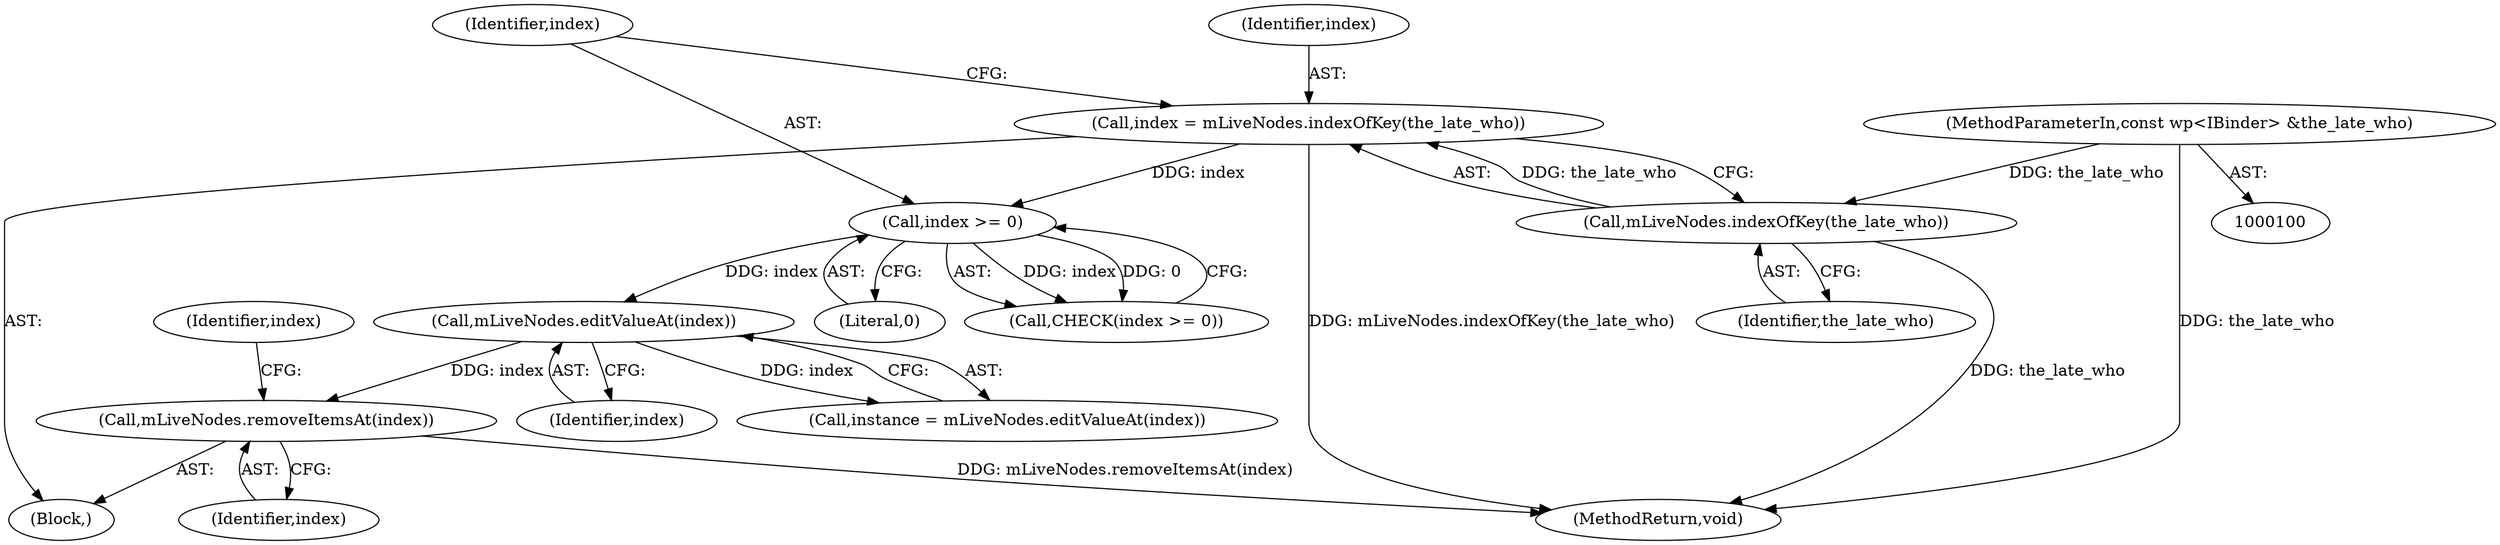 digraph "1_Android_f9ed2fe6d61259e779a37d4c2d7edb33a1c1f8ba_0@API" {
"1000119" [label="(Call,mLiveNodes.removeItemsAt(index))"];
"1000117" [label="(Call,mLiveNodes.editValueAt(index))"];
"1000112" [label="(Call,index >= 0)"];
"1000107" [label="(Call,index = mLiveNodes.indexOfKey(the_late_who))"];
"1000109" [label="(Call,mLiveNodes.indexOfKey(the_late_who))"];
"1000101" [label="(MethodParameterIn,const wp<IBinder> &the_late_who)"];
"1000109" [label="(Call,mLiveNodes.indexOfKey(the_late_who))"];
"1000122" [label="(Identifier,index)"];
"1000113" [label="(Identifier,index)"];
"1000111" [label="(Call,CHECK(index >= 0))"];
"1000117" [label="(Call,mLiveNodes.editValueAt(index))"];
"1000108" [label="(Identifier,index)"];
"1000110" [label="(Identifier,the_late_who)"];
"1000120" [label="(Identifier,index)"];
"1000115" [label="(Call,instance = mLiveNodes.editValueAt(index))"];
"1000107" [label="(Call,index = mLiveNodes.indexOfKey(the_late_who))"];
"1000118" [label="(Identifier,index)"];
"1000104" [label="(Block,)"];
"1000119" [label="(Call,mLiveNodes.removeItemsAt(index))"];
"1000101" [label="(MethodParameterIn,const wp<IBinder> &the_late_who)"];
"1000135" [label="(MethodReturn,void)"];
"1000112" [label="(Call,index >= 0)"];
"1000114" [label="(Literal,0)"];
"1000119" -> "1000104"  [label="AST: "];
"1000119" -> "1000120"  [label="CFG: "];
"1000120" -> "1000119"  [label="AST: "];
"1000122" -> "1000119"  [label="CFG: "];
"1000119" -> "1000135"  [label="DDG: mLiveNodes.removeItemsAt(index)"];
"1000117" -> "1000119"  [label="DDG: index"];
"1000117" -> "1000115"  [label="AST: "];
"1000117" -> "1000118"  [label="CFG: "];
"1000118" -> "1000117"  [label="AST: "];
"1000115" -> "1000117"  [label="CFG: "];
"1000117" -> "1000115"  [label="DDG: index"];
"1000112" -> "1000117"  [label="DDG: index"];
"1000112" -> "1000111"  [label="AST: "];
"1000112" -> "1000114"  [label="CFG: "];
"1000113" -> "1000112"  [label="AST: "];
"1000114" -> "1000112"  [label="AST: "];
"1000111" -> "1000112"  [label="CFG: "];
"1000112" -> "1000111"  [label="DDG: index"];
"1000112" -> "1000111"  [label="DDG: 0"];
"1000107" -> "1000112"  [label="DDG: index"];
"1000107" -> "1000104"  [label="AST: "];
"1000107" -> "1000109"  [label="CFG: "];
"1000108" -> "1000107"  [label="AST: "];
"1000109" -> "1000107"  [label="AST: "];
"1000113" -> "1000107"  [label="CFG: "];
"1000107" -> "1000135"  [label="DDG: mLiveNodes.indexOfKey(the_late_who)"];
"1000109" -> "1000107"  [label="DDG: the_late_who"];
"1000109" -> "1000110"  [label="CFG: "];
"1000110" -> "1000109"  [label="AST: "];
"1000109" -> "1000135"  [label="DDG: the_late_who"];
"1000101" -> "1000109"  [label="DDG: the_late_who"];
"1000101" -> "1000100"  [label="AST: "];
"1000101" -> "1000135"  [label="DDG: the_late_who"];
}
